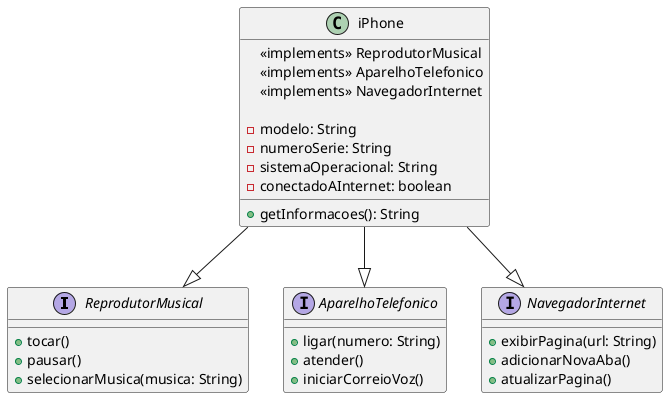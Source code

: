 @startuml

interface ReprodutorMusical {
  +tocar()
  +pausar()
  +selecionarMusica(musica: String)
}

interface AparelhoTelefonico {
  +ligar(numero: String)
  +atender()
  +iniciarCorreioVoz()
}

interface NavegadorInternet {
  +exibirPagina(url: String)
  +adicionarNovaAba()
  +atualizarPagina()
}

class iPhone {
  <<implements>> ReprodutorMusical
  <<implements>> AparelhoTelefonico
  <<implements>> NavegadorInternet

  -modelo: String
  -numeroSerie: String
  -sistemaOperacional: String
  -conectadoAInternet: boolean

  +getInformacoes(): String
}

iPhone --|> ReprodutorMusical
iPhone --|> AparelhoTelefonico
iPhone --|> NavegadorInternet

@enduml